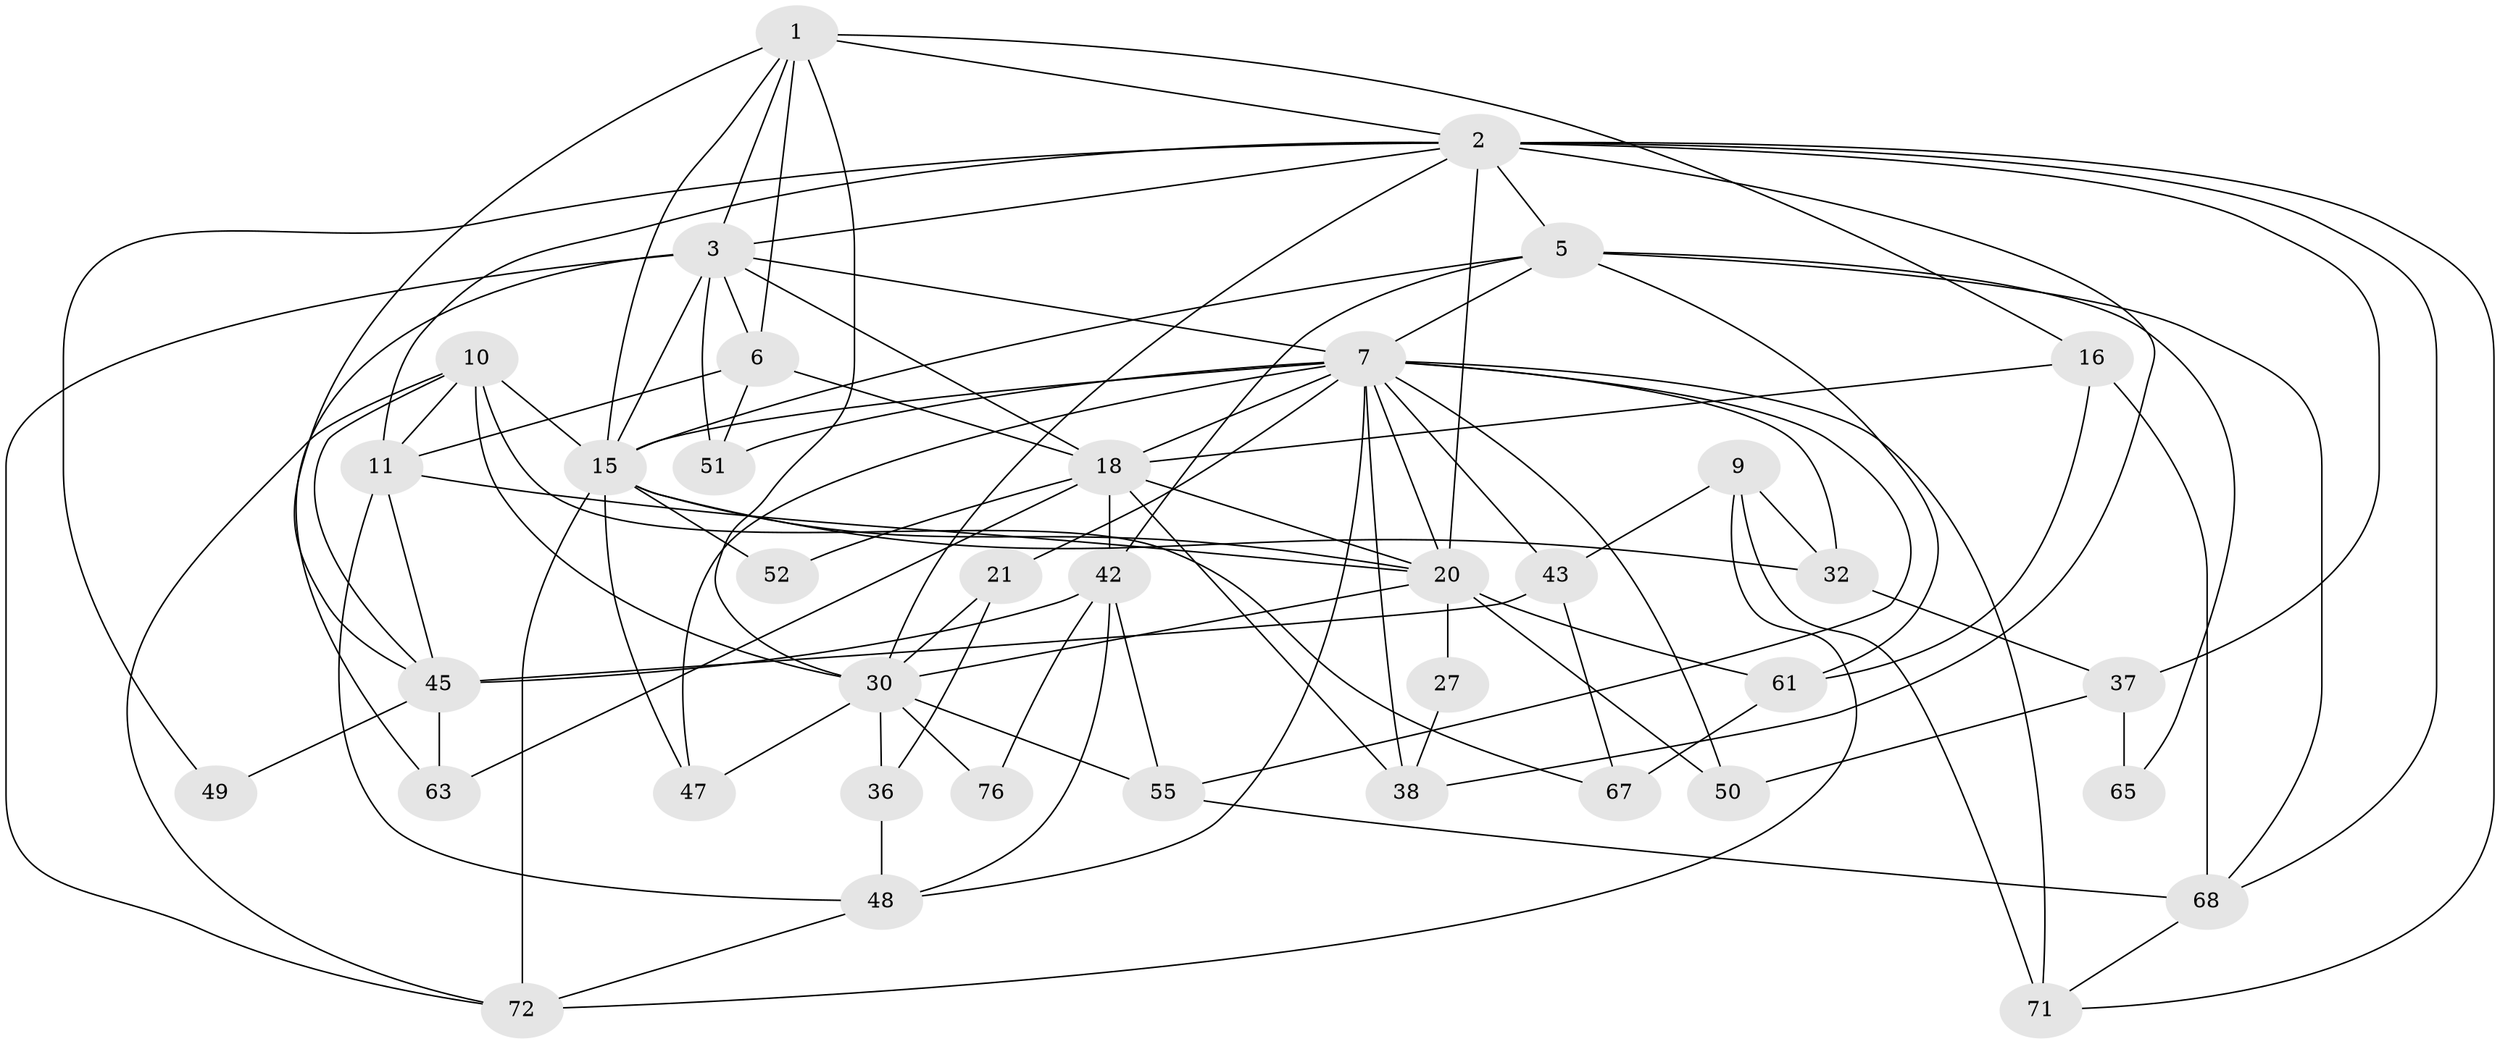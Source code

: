 // original degree distribution, {2: 0.19480519480519481, 4: 0.3246753246753247, 5: 0.19480519480519481, 3: 0.15584415584415584, 6: 0.07792207792207792, 7: 0.012987012987012988, 8: 0.03896103896103896}
// Generated by graph-tools (version 1.1) at 2025/15/03/09/25 04:15:10]
// undirected, 38 vertices, 99 edges
graph export_dot {
graph [start="1"]
  node [color=gray90,style=filled];
  1 [super="+41"];
  2 [super="+23+75+12"];
  3 [super="+46+4"];
  5 [super="+13+66"];
  6 [super="+14"];
  7 [super="+8"];
  9 [super="+59"];
  10 [super="+24"];
  11 [super="+29+34"];
  15 [super="+19"];
  16 [super="+69"];
  18 [super="+28"];
  20 [super="+22+25+33"];
  21 [super="+44"];
  27;
  30 [super="+31"];
  32 [super="+62"];
  36;
  37;
  38;
  42 [super="+64"];
  43;
  45 [super="+56+53"];
  47;
  48;
  49;
  50;
  51 [super="+77"];
  52;
  55;
  61;
  63;
  65;
  67;
  68;
  71;
  72;
  76;
  1 -- 2;
  1 -- 16;
  1 -- 6;
  1 -- 45;
  1 -- 30;
  1 -- 15;
  1 -- 3;
  2 -- 11 [weight=2];
  2 -- 3 [weight=2];
  2 -- 49;
  2 -- 37;
  2 -- 38;
  2 -- 20 [weight=3];
  2 -- 5;
  2 -- 68;
  2 -- 71;
  2 -- 30;
  3 -- 6 [weight=2];
  3 -- 15;
  3 -- 51;
  3 -- 18;
  3 -- 72;
  3 -- 63;
  3 -- 7;
  5 -- 61;
  5 -- 65;
  5 -- 15;
  5 -- 42;
  5 -- 68;
  5 -- 7 [weight=2];
  6 -- 51;
  6 -- 11 [weight=2];
  6 -- 18;
  7 -- 43;
  7 -- 71 [weight=2];
  7 -- 32;
  7 -- 38;
  7 -- 15;
  7 -- 47;
  7 -- 48;
  7 -- 18 [weight=2];
  7 -- 50;
  7 -- 20;
  7 -- 21 [weight=2];
  7 -- 51;
  7 -- 55;
  9 -- 43;
  9 -- 71;
  9 -- 32;
  9 -- 72;
  10 -- 72;
  10 -- 15;
  10 -- 67;
  10 -- 11;
  10 -- 45;
  10 -- 30;
  11 -- 48;
  11 -- 20;
  11 -- 45 [weight=3];
  15 -- 72;
  15 -- 52;
  15 -- 47;
  15 -- 32;
  15 -- 20;
  16 -- 68 [weight=2];
  16 -- 61;
  16 -- 18;
  18 -- 52;
  18 -- 20;
  18 -- 38;
  18 -- 42;
  18 -- 63;
  20 -- 61 [weight=2];
  20 -- 27;
  20 -- 50;
  20 -- 30;
  21 -- 36;
  21 -- 30;
  27 -- 38;
  30 -- 36;
  30 -- 55;
  30 -- 76;
  30 -- 47;
  32 -- 37;
  36 -- 48;
  37 -- 50;
  37 -- 65;
  42 -- 48;
  42 -- 55;
  42 -- 76;
  42 -- 45 [weight=2];
  43 -- 67;
  43 -- 45;
  45 -- 49;
  45 -- 63;
  48 -- 72;
  55 -- 68;
  61 -- 67;
  68 -- 71;
}

